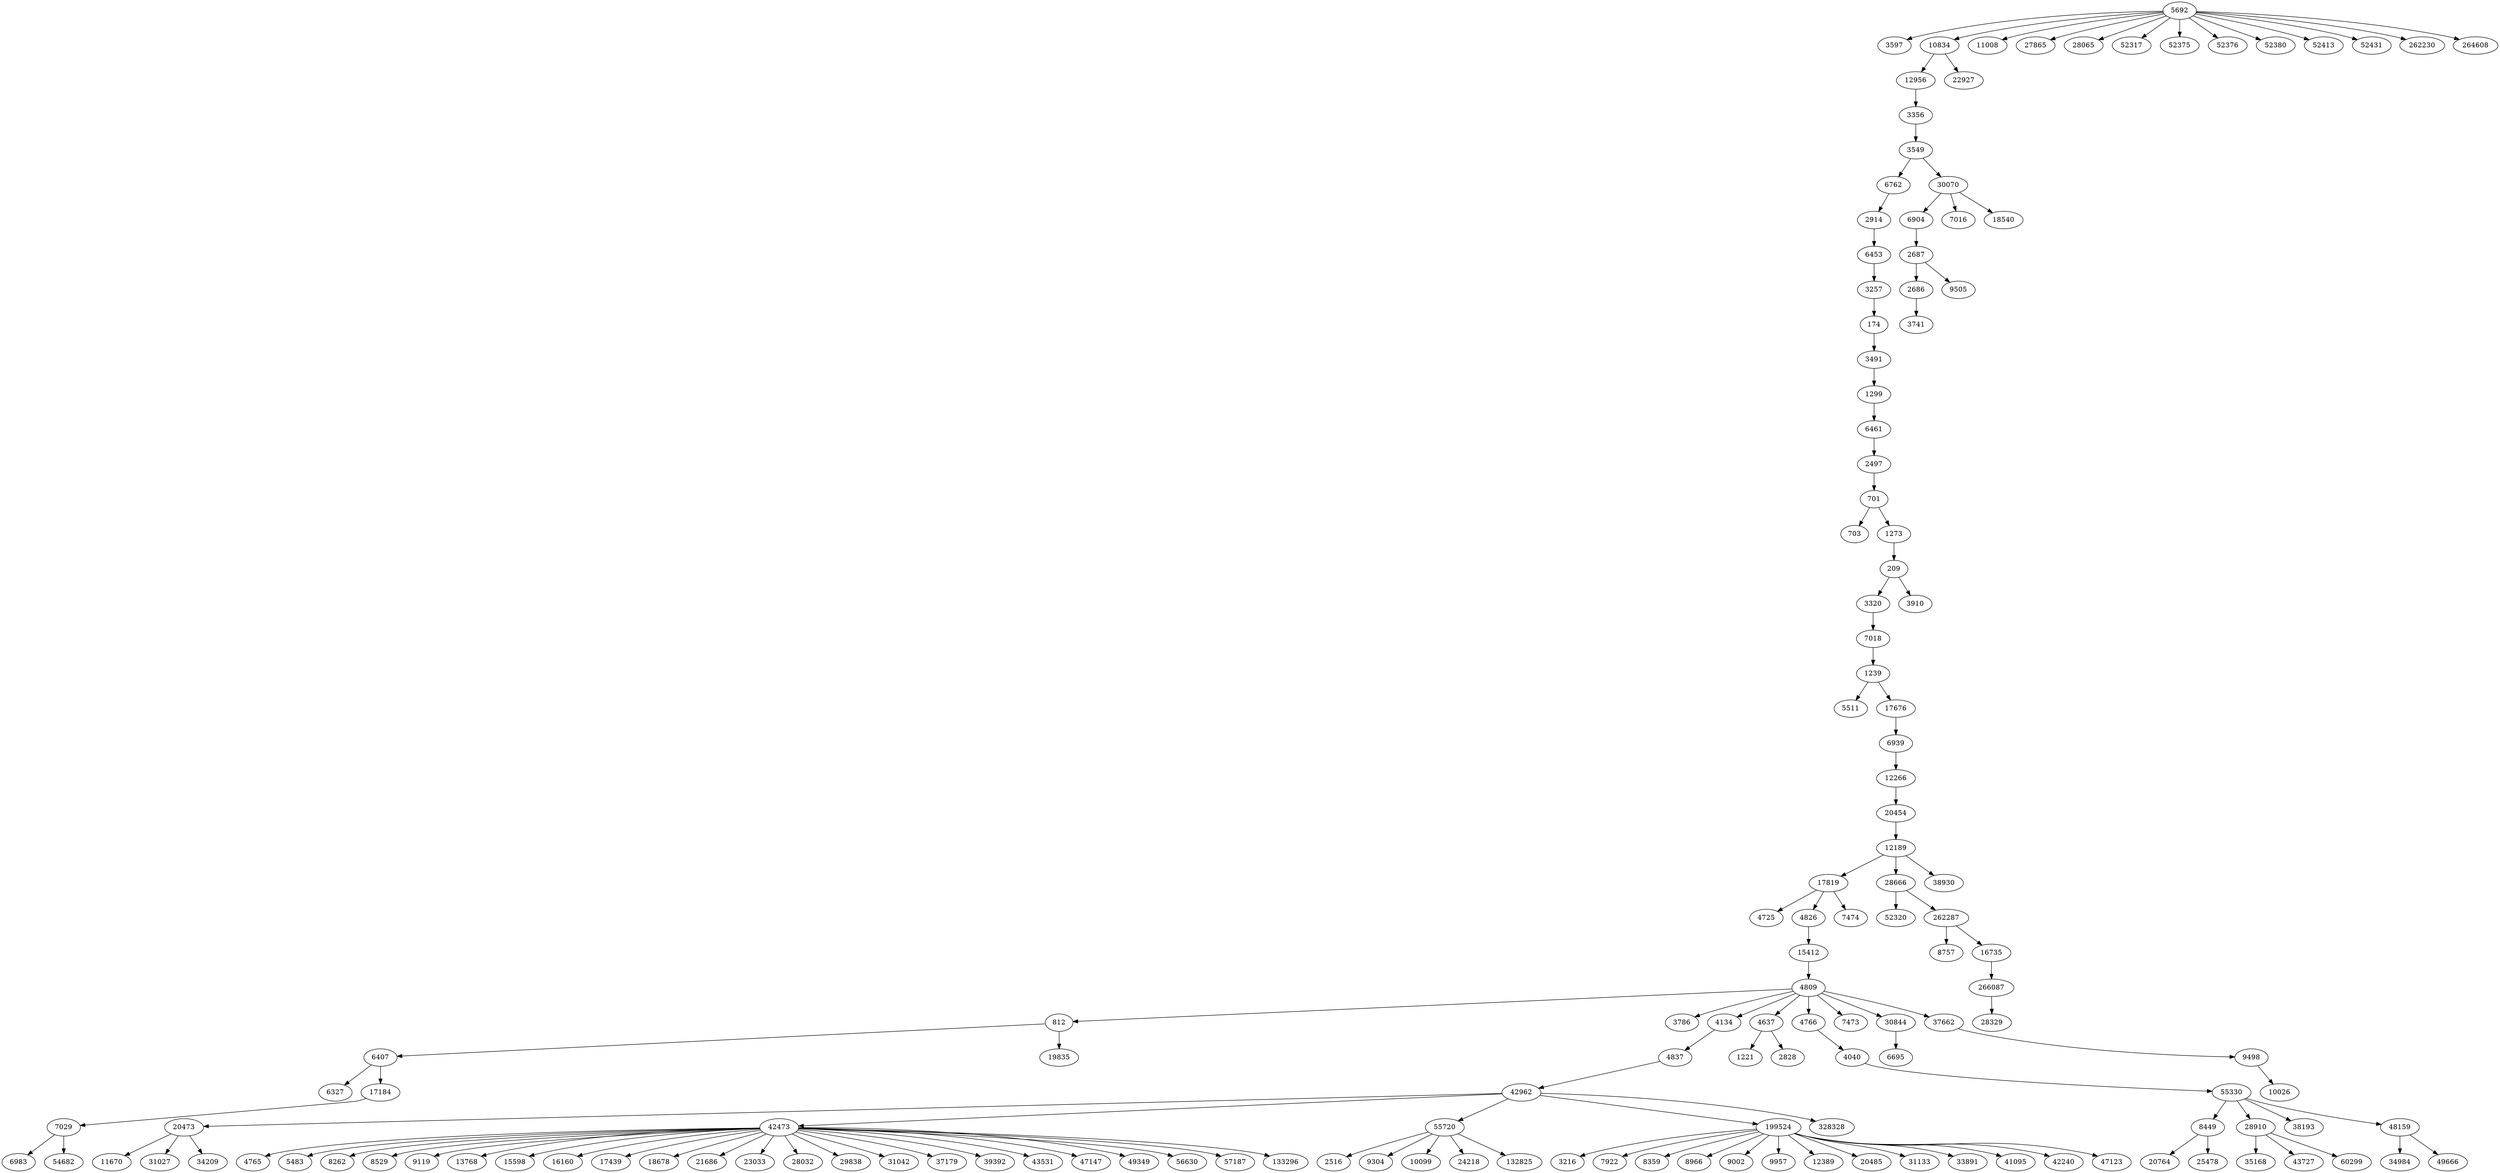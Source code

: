 digraph {
  // Node definitions.
  174;
  209;
  701;
  703;
  812;
  1221;
  1239;
  1273;
  1299;
  2497;
  2516;
  2686;
  2687;
  2828;
  2914;
  3216;
  3257;
  3320;
  3356;
  3491;
  3549;
  3597;
  3741;
  3786;
  3910;
  4040;
  4134;
  4637;
  4725;
  4765;
  4766;
  4809;
  4826;
  4837;
  5483;
  5511;
  5692;
  6327;
  6407;
  6453;
  6461;
  6695;
  6762;
  6904;
  6939;
  6983;
  7016;
  7018;
  7029;
  7473;
  7474;
  7922;
  8262;
  8359;
  8449;
  8529;
  8757;
  8966;
  9002;
  9119;
  9304;
  9498;
  9505;
  9957;
  10026;
  10099;
  10834;
  11008;
  11670;
  12189;
  12266;
  12389;
  12956;
  13768;
  15412;
  15598;
  16160;
  16735;
  17184;
  17439;
  17676;
  17819;
  18540;
  18678;
  19835;
  20454;
  20473;
  20485;
  20764;
  21686;
  22927;
  23033;
  24218;
  25478;
  27865;
  28032;
  28065;
  28329;
  28666;
  28910;
  29838;
  30070;
  30844;
  31027;
  31042;
  31133;
  33891;
  34209;
  34984;
  35168;
  37179;
  37662;
  38193;
  38930;
  39392;
  41095;
  42240;
  42473;
  42962;
  43531;
  43727;
  47123;
  47147;
  48159;
  49349;
  49666;
  52317;
  52320;
  52375;
  52376;
  52380;
  52413;
  52431;
  54682;
  55330;
  55720;
  56630;
  57187;
  60299;
  132825;
  133296;
  199524;
  262230;
  262287;
  264608;
  266087;
  328328;

  // Edge definitions.
  174 -> 3491;
  209 -> 3320;
  209 -> 3910;
  701 -> 703;
  701 -> 1273;
  812 -> 6407;
  812 -> 19835;
  1239 -> 5511;
  1239 -> 17676;
  1273 -> 209;
  1299 -> 6461;
  2497 -> 701;
  2686 -> 3741;
  2687 -> 2686;
  2687 -> 9505;
  2914 -> 6453;
  3257 -> 174;
  3320 -> 7018;
  3356 -> 3549;
  3491 -> 1299;
  3549 -> 6762;
  3549 -> 30070;
  4040 -> 55330;
  4134 -> 4837;
  4637 -> 1221;
  4637 -> 2828;
  4766 -> 4040;
  4809 -> 812;
  4809 -> 3786;
  4809 -> 4134;
  4809 -> 4637;
  4809 -> 4766;
  4809 -> 7473;
  4809 -> 30844;
  4809 -> 37662;
  4826 -> 15412;
  4837 -> 42962;
  5692 -> 3597;
  5692 -> 10834;
  5692 -> 11008;
  5692 -> 27865;
  5692 -> 28065;
  5692 -> 52317;
  5692 -> 52375;
  5692 -> 52376;
  5692 -> 52380;
  5692 -> 52413;
  5692 -> 52431;
  5692 -> 262230;
  5692 -> 264608;
  6407 -> 6327;
  6407 -> 17184;
  6453 -> 3257;
  6461 -> 2497;
  6762 -> 2914;
  6904 -> 2687;
  6939 -> 12266;
  7018 -> 1239;
  7029 -> 6983;
  7029 -> 54682;
  8449 -> 20764;
  8449 -> 25478;
  9498 -> 10026;
  10834 -> 12956;
  10834 -> 22927;
  12189 -> 17819;
  12189 -> 28666;
  12189 -> 38930;
  12266 -> 20454;
  12956 -> 3356;
  15412 -> 4809;
  16735 -> 266087;
  17184 -> 7029;
  17676 -> 6939;
  17819 -> 4725;
  17819 -> 4826;
  17819 -> 7474;
  20454 -> 12189;
  20473 -> 11670;
  20473 -> 31027;
  20473 -> 34209;
  28666 -> 52320;
  28666 -> 262287;
  28910 -> 35168;
  28910 -> 43727;
  28910 -> 60299;
  30070 -> 6904;
  30070 -> 7016;
  30070 -> 18540;
  30844 -> 6695;
  37662 -> 9498;
  42473 -> 4765;
  42473 -> 5483;
  42473 -> 8262;
  42473 -> 8529;
  42473 -> 9119;
  42473 -> 13768;
  42473 -> 15598;
  42473 -> 16160;
  42473 -> 17439;
  42473 -> 18678;
  42473 -> 21686;
  42473 -> 23033;
  42473 -> 28032;
  42473 -> 29838;
  42473 -> 31042;
  42473 -> 37179;
  42473 -> 39392;
  42473 -> 43531;
  42473 -> 47147;
  42473 -> 49349;
  42473 -> 56630;
  42473 -> 57187;
  42473 -> 133296;
  42962 -> 20473;
  42962 -> 42473;
  42962 -> 55720;
  42962 -> 199524;
  42962 -> 328328;
  48159 -> 34984;
  48159 -> 49666;
  55330 -> 8449;
  55330 -> 28910;
  55330 -> 38193;
  55330 -> 48159;
  55720 -> 2516;
  55720 -> 9304;
  55720 -> 10099;
  55720 -> 24218;
  55720 -> 132825;
  199524 -> 3216;
  199524 -> 7922;
  199524 -> 8359;
  199524 -> 8966;
  199524 -> 9002;
  199524 -> 9957;
  199524 -> 12389;
  199524 -> 20485;
  199524 -> 31133;
  199524 -> 33891;
  199524 -> 41095;
  199524 -> 42240;
  199524 -> 47123;
  262287 -> 8757;
  262287 -> 16735;
  266087 -> 28329;
}